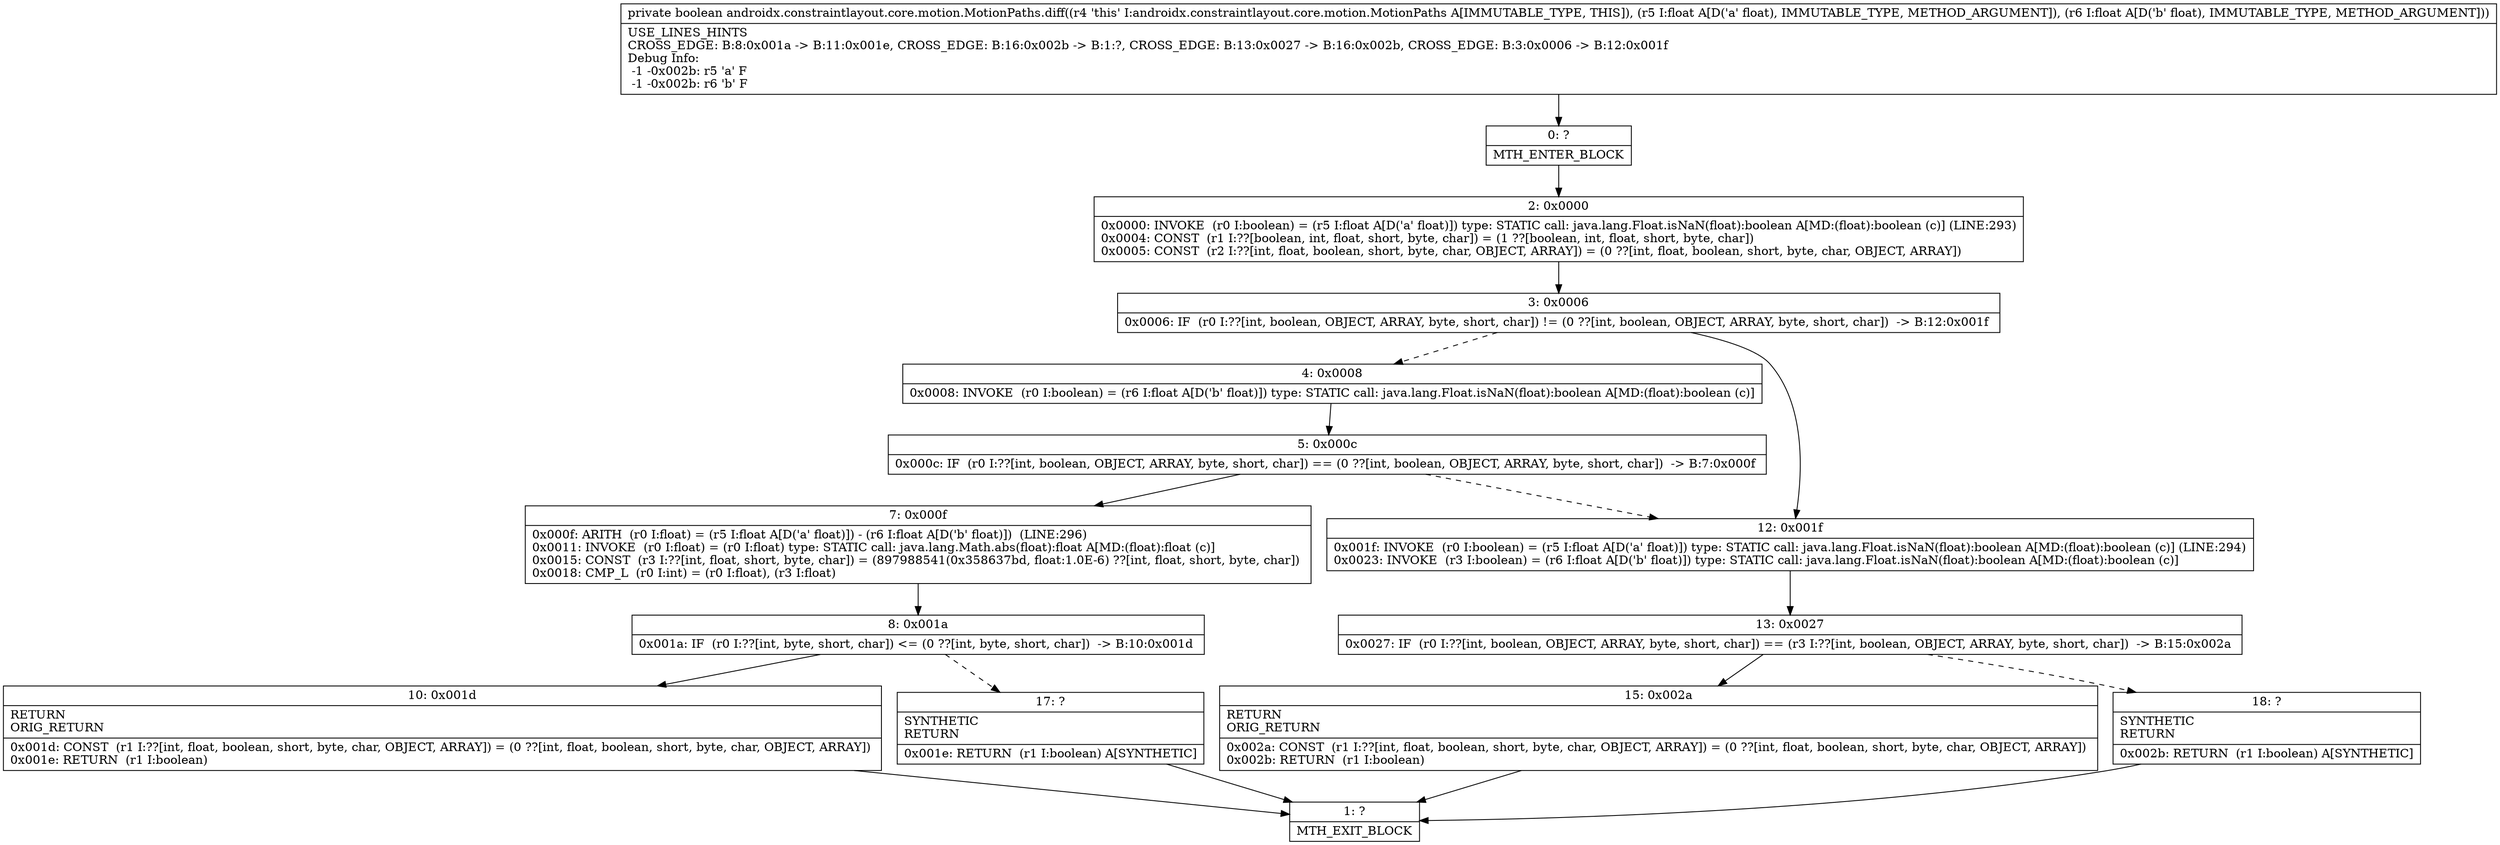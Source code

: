 digraph "CFG forandroidx.constraintlayout.core.motion.MotionPaths.diff(FF)Z" {
Node_0 [shape=record,label="{0\:\ ?|MTH_ENTER_BLOCK\l}"];
Node_2 [shape=record,label="{2\:\ 0x0000|0x0000: INVOKE  (r0 I:boolean) = (r5 I:float A[D('a' float)]) type: STATIC call: java.lang.Float.isNaN(float):boolean A[MD:(float):boolean (c)] (LINE:293)\l0x0004: CONST  (r1 I:??[boolean, int, float, short, byte, char]) = (1 ??[boolean, int, float, short, byte, char]) \l0x0005: CONST  (r2 I:??[int, float, boolean, short, byte, char, OBJECT, ARRAY]) = (0 ??[int, float, boolean, short, byte, char, OBJECT, ARRAY]) \l}"];
Node_3 [shape=record,label="{3\:\ 0x0006|0x0006: IF  (r0 I:??[int, boolean, OBJECT, ARRAY, byte, short, char]) != (0 ??[int, boolean, OBJECT, ARRAY, byte, short, char])  \-\> B:12:0x001f \l}"];
Node_4 [shape=record,label="{4\:\ 0x0008|0x0008: INVOKE  (r0 I:boolean) = (r6 I:float A[D('b' float)]) type: STATIC call: java.lang.Float.isNaN(float):boolean A[MD:(float):boolean (c)]\l}"];
Node_5 [shape=record,label="{5\:\ 0x000c|0x000c: IF  (r0 I:??[int, boolean, OBJECT, ARRAY, byte, short, char]) == (0 ??[int, boolean, OBJECT, ARRAY, byte, short, char])  \-\> B:7:0x000f \l}"];
Node_7 [shape=record,label="{7\:\ 0x000f|0x000f: ARITH  (r0 I:float) = (r5 I:float A[D('a' float)]) \- (r6 I:float A[D('b' float)])  (LINE:296)\l0x0011: INVOKE  (r0 I:float) = (r0 I:float) type: STATIC call: java.lang.Math.abs(float):float A[MD:(float):float (c)]\l0x0015: CONST  (r3 I:??[int, float, short, byte, char]) = (897988541(0x358637bd, float:1.0E\-6) ??[int, float, short, byte, char]) \l0x0018: CMP_L  (r0 I:int) = (r0 I:float), (r3 I:float) \l}"];
Node_8 [shape=record,label="{8\:\ 0x001a|0x001a: IF  (r0 I:??[int, byte, short, char]) \<= (0 ??[int, byte, short, char])  \-\> B:10:0x001d \l}"];
Node_10 [shape=record,label="{10\:\ 0x001d|RETURN\lORIG_RETURN\l|0x001d: CONST  (r1 I:??[int, float, boolean, short, byte, char, OBJECT, ARRAY]) = (0 ??[int, float, boolean, short, byte, char, OBJECT, ARRAY]) \l0x001e: RETURN  (r1 I:boolean) \l}"];
Node_1 [shape=record,label="{1\:\ ?|MTH_EXIT_BLOCK\l}"];
Node_17 [shape=record,label="{17\:\ ?|SYNTHETIC\lRETURN\l|0x001e: RETURN  (r1 I:boolean) A[SYNTHETIC]\l}"];
Node_12 [shape=record,label="{12\:\ 0x001f|0x001f: INVOKE  (r0 I:boolean) = (r5 I:float A[D('a' float)]) type: STATIC call: java.lang.Float.isNaN(float):boolean A[MD:(float):boolean (c)] (LINE:294)\l0x0023: INVOKE  (r3 I:boolean) = (r6 I:float A[D('b' float)]) type: STATIC call: java.lang.Float.isNaN(float):boolean A[MD:(float):boolean (c)]\l}"];
Node_13 [shape=record,label="{13\:\ 0x0027|0x0027: IF  (r0 I:??[int, boolean, OBJECT, ARRAY, byte, short, char]) == (r3 I:??[int, boolean, OBJECT, ARRAY, byte, short, char])  \-\> B:15:0x002a \l}"];
Node_15 [shape=record,label="{15\:\ 0x002a|RETURN\lORIG_RETURN\l|0x002a: CONST  (r1 I:??[int, float, boolean, short, byte, char, OBJECT, ARRAY]) = (0 ??[int, float, boolean, short, byte, char, OBJECT, ARRAY]) \l0x002b: RETURN  (r1 I:boolean) \l}"];
Node_18 [shape=record,label="{18\:\ ?|SYNTHETIC\lRETURN\l|0x002b: RETURN  (r1 I:boolean) A[SYNTHETIC]\l}"];
MethodNode[shape=record,label="{private boolean androidx.constraintlayout.core.motion.MotionPaths.diff((r4 'this' I:androidx.constraintlayout.core.motion.MotionPaths A[IMMUTABLE_TYPE, THIS]), (r5 I:float A[D('a' float), IMMUTABLE_TYPE, METHOD_ARGUMENT]), (r6 I:float A[D('b' float), IMMUTABLE_TYPE, METHOD_ARGUMENT]))  | USE_LINES_HINTS\lCROSS_EDGE: B:8:0x001a \-\> B:11:0x001e, CROSS_EDGE: B:16:0x002b \-\> B:1:?, CROSS_EDGE: B:13:0x0027 \-\> B:16:0x002b, CROSS_EDGE: B:3:0x0006 \-\> B:12:0x001f\lDebug Info:\l  \-1 \-0x002b: r5 'a' F\l  \-1 \-0x002b: r6 'b' F\l}"];
MethodNode -> Node_0;Node_0 -> Node_2;
Node_2 -> Node_3;
Node_3 -> Node_4[style=dashed];
Node_3 -> Node_12;
Node_4 -> Node_5;
Node_5 -> Node_7;
Node_5 -> Node_12[style=dashed];
Node_7 -> Node_8;
Node_8 -> Node_10;
Node_8 -> Node_17[style=dashed];
Node_10 -> Node_1;
Node_17 -> Node_1;
Node_12 -> Node_13;
Node_13 -> Node_15;
Node_13 -> Node_18[style=dashed];
Node_15 -> Node_1;
Node_18 -> Node_1;
}

